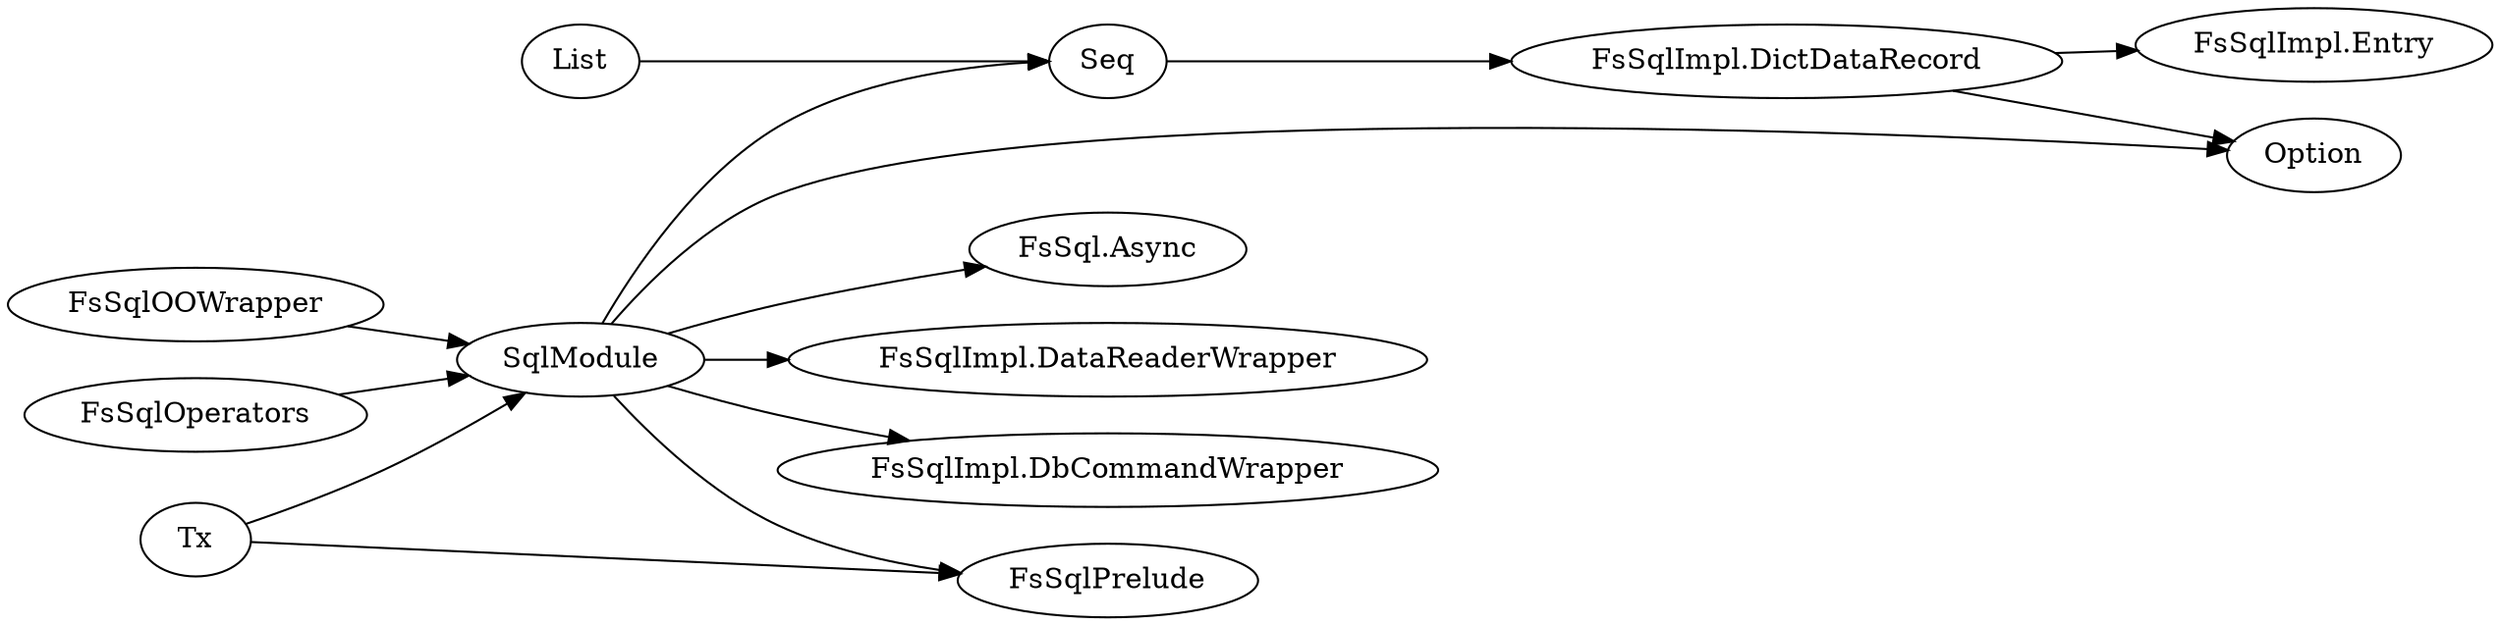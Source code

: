 digraph G {
    page="40,60"; 
    ratio=auto;
    rankdir=LR;
    fontsize=10;
   "FsSqlImpl.DictDataRecord" -> { rank=none; "FsSqlImpl.Entry"; "Option" }
   "FsSqlOOWrapper" -> { rank=none; "SqlModule" }
   "FsSqlOperators" -> { rank=none; "SqlModule" }
   "List" -> { rank=none; "Seq" }
   "Seq" -> { rank=none; "FsSqlImpl.DictDataRecord" }
   "SqlModule" -> { rank=none; "FsSql.Async"; "FsSqlImpl.DataReaderWrapper"; "FsSqlImpl.DbCommandWrapper"; "FsSqlPrelude"; "Option"; "Seq" }
   "Tx" -> { rank=none; "FsSqlPrelude"; "SqlModule" }
   }
